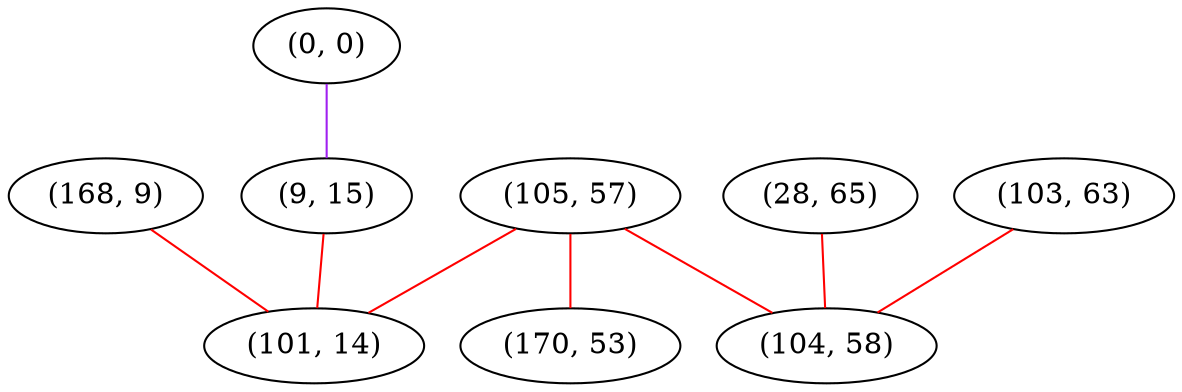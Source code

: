graph "" {
"(168, 9)";
"(0, 0)";
"(9, 15)";
"(105, 57)";
"(101, 14)";
"(170, 53)";
"(28, 65)";
"(103, 63)";
"(104, 58)";
"(168, 9)" -- "(101, 14)"  [color=red, key=0, weight=1];
"(0, 0)" -- "(9, 15)"  [color=purple, key=0, weight=4];
"(9, 15)" -- "(101, 14)"  [color=red, key=0, weight=1];
"(105, 57)" -- "(101, 14)"  [color=red, key=0, weight=1];
"(105, 57)" -- "(170, 53)"  [color=red, key=0, weight=1];
"(105, 57)" -- "(104, 58)"  [color=red, key=0, weight=1];
"(28, 65)" -- "(104, 58)"  [color=red, key=0, weight=1];
"(103, 63)" -- "(104, 58)"  [color=red, key=0, weight=1];
}
